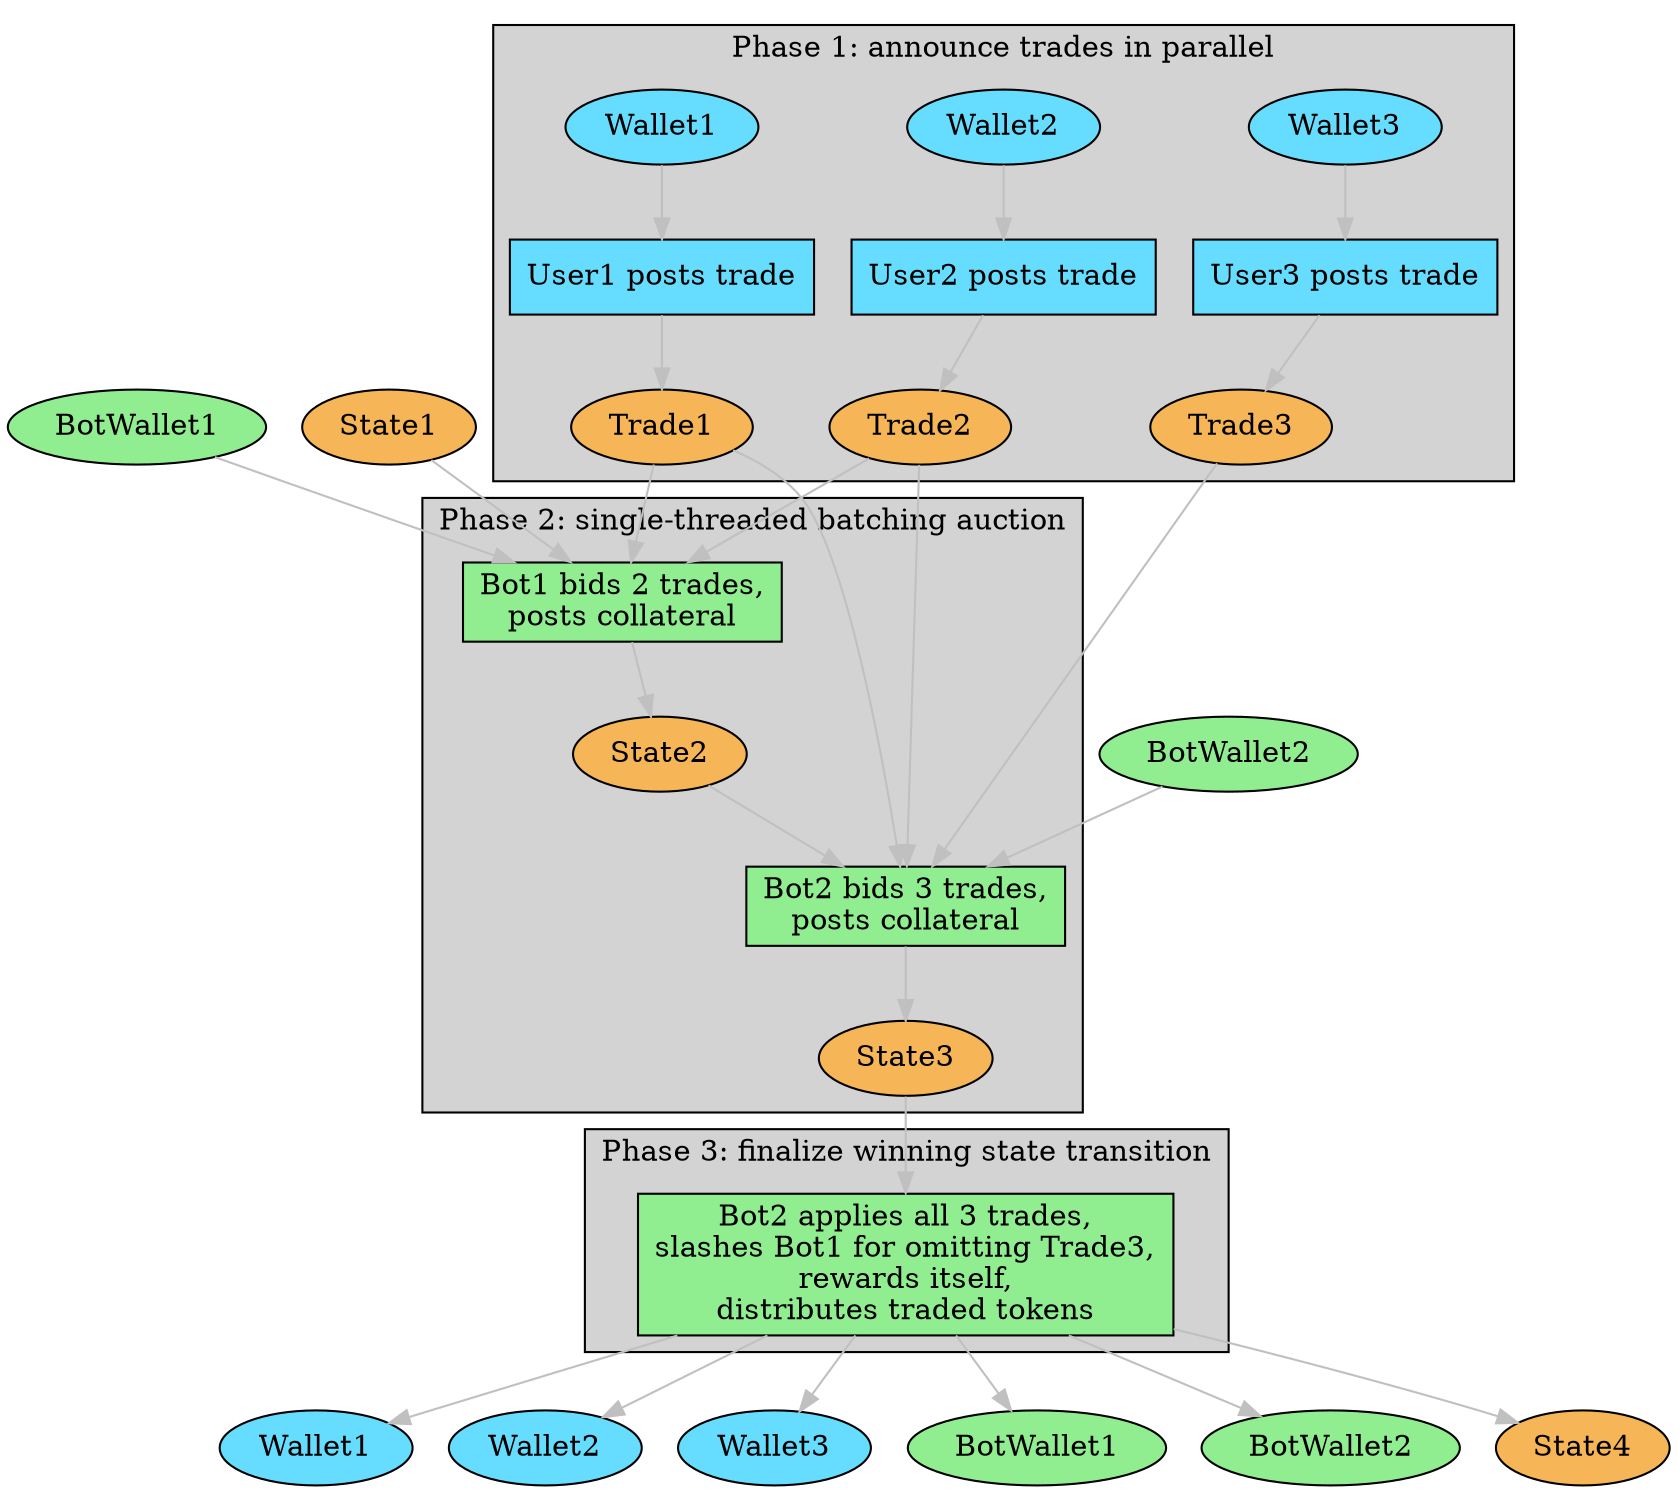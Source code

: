 digraph protocol {
  rankdir=TB
  bgcolor=transparent
  node [style=filled, fillcolor=white]
  edge [color=grey]

  // nodes outside the protocol
  Wallet2 [fillcolor="#66ddff"]
  Wallet1 [fillcolor="#66ddff"]
  Wallet3 [fillcolor="#66ddff"]
  BotWallet1 [fillcolor=lightgreen]
  BotWallet2 [fillcolor=lightgreen]
  Wallet1p [label="Wallet1", fillcolor="#66ddff"]
  Wallet2p [label="Wallet2", fillcolor="#66ddff"]
  Wallet3p [label="Wallet3", fillcolor="#66ddff"]
  BotWallet1p [label="BotWallet1", fillcolor=lightgreen]
  BotWallet2p [label="BotWallet2", fillcolor=lightgreen]
  State4 [fillcolor="#F6B657"]
  State1 [fillcolor="#F6B657"]

  subgraph cluster_phase1 {
    bgcolor=lightgrey
    label="Phase 1: announce trades in parallel"
    node [shape=rect, fillcolor="#66ddff"]
    UserWallet1 [label="User1 posts trade"]
    UserWallet3 [label="User3 posts trade"]
    UserWallet2 [label="User2 posts trade"]
    node [shape=oval]
    Trade1 [fillcolor="#F6B657"]
    Trade2 [fillcolor="#F6B657"]
    Trade3 [fillcolor="#F6B657"]

    node [shape=oval, fillcolor=white]
    Wallet3 -> UserWallet3 -> Trade3
    Wallet1 -> UserWallet1 -> Trade1
    Wallet2 -> UserWallet2 -> Trade2
  }
  
  subgraph cluster_phase2 {
    bgcolor=lightgrey
    label="Phase 2: single-threaded batching auction"
    Batch1 [label="Bot1 bids 2 trades,\nposts collateral", shape=rect, fillcolor=lightgreen]
    Batch2 [label="Bot2 bids 3 trades,\nposts collateral", shape=rect, fillcolor=lightgreen]
    State2 [fillcolor="#F6B657"]
    State3 [fillcolor="#F6B657"]
  }

  subgraph cluster_phase3 {
    bgcolor=lightgrey
    label="Phase 3: finalize winning state transition"
    Finalize [shape=rect, fillcolor=lightgreen, label="Bot2 applies all 3 trades,\nslashes Bot1 for omitting Trade3,\nrewards itself,\ndistributes traded tokens"]
  }

  State2
  State3

  BotWallet1 -> Batch1
  Trade1 -> Batch1
  Trade2 -> Batch1
  State1 -> Batch1 -> State2
  
  BotWallet2 -> Batch2
  Trade1 -> Batch2
  Trade2 -> Batch2
  Trade3 -> Batch2
  
  State2 -> Batch2 -> State3

  State3 -> Finalize
  Finalize -> Wallet1p
  Finalize -> Wallet2p
  Finalize -> Wallet3p
  Finalize -> BotWallet1p
  Finalize -> BotWallet2p
  Finalize -> State4
}
